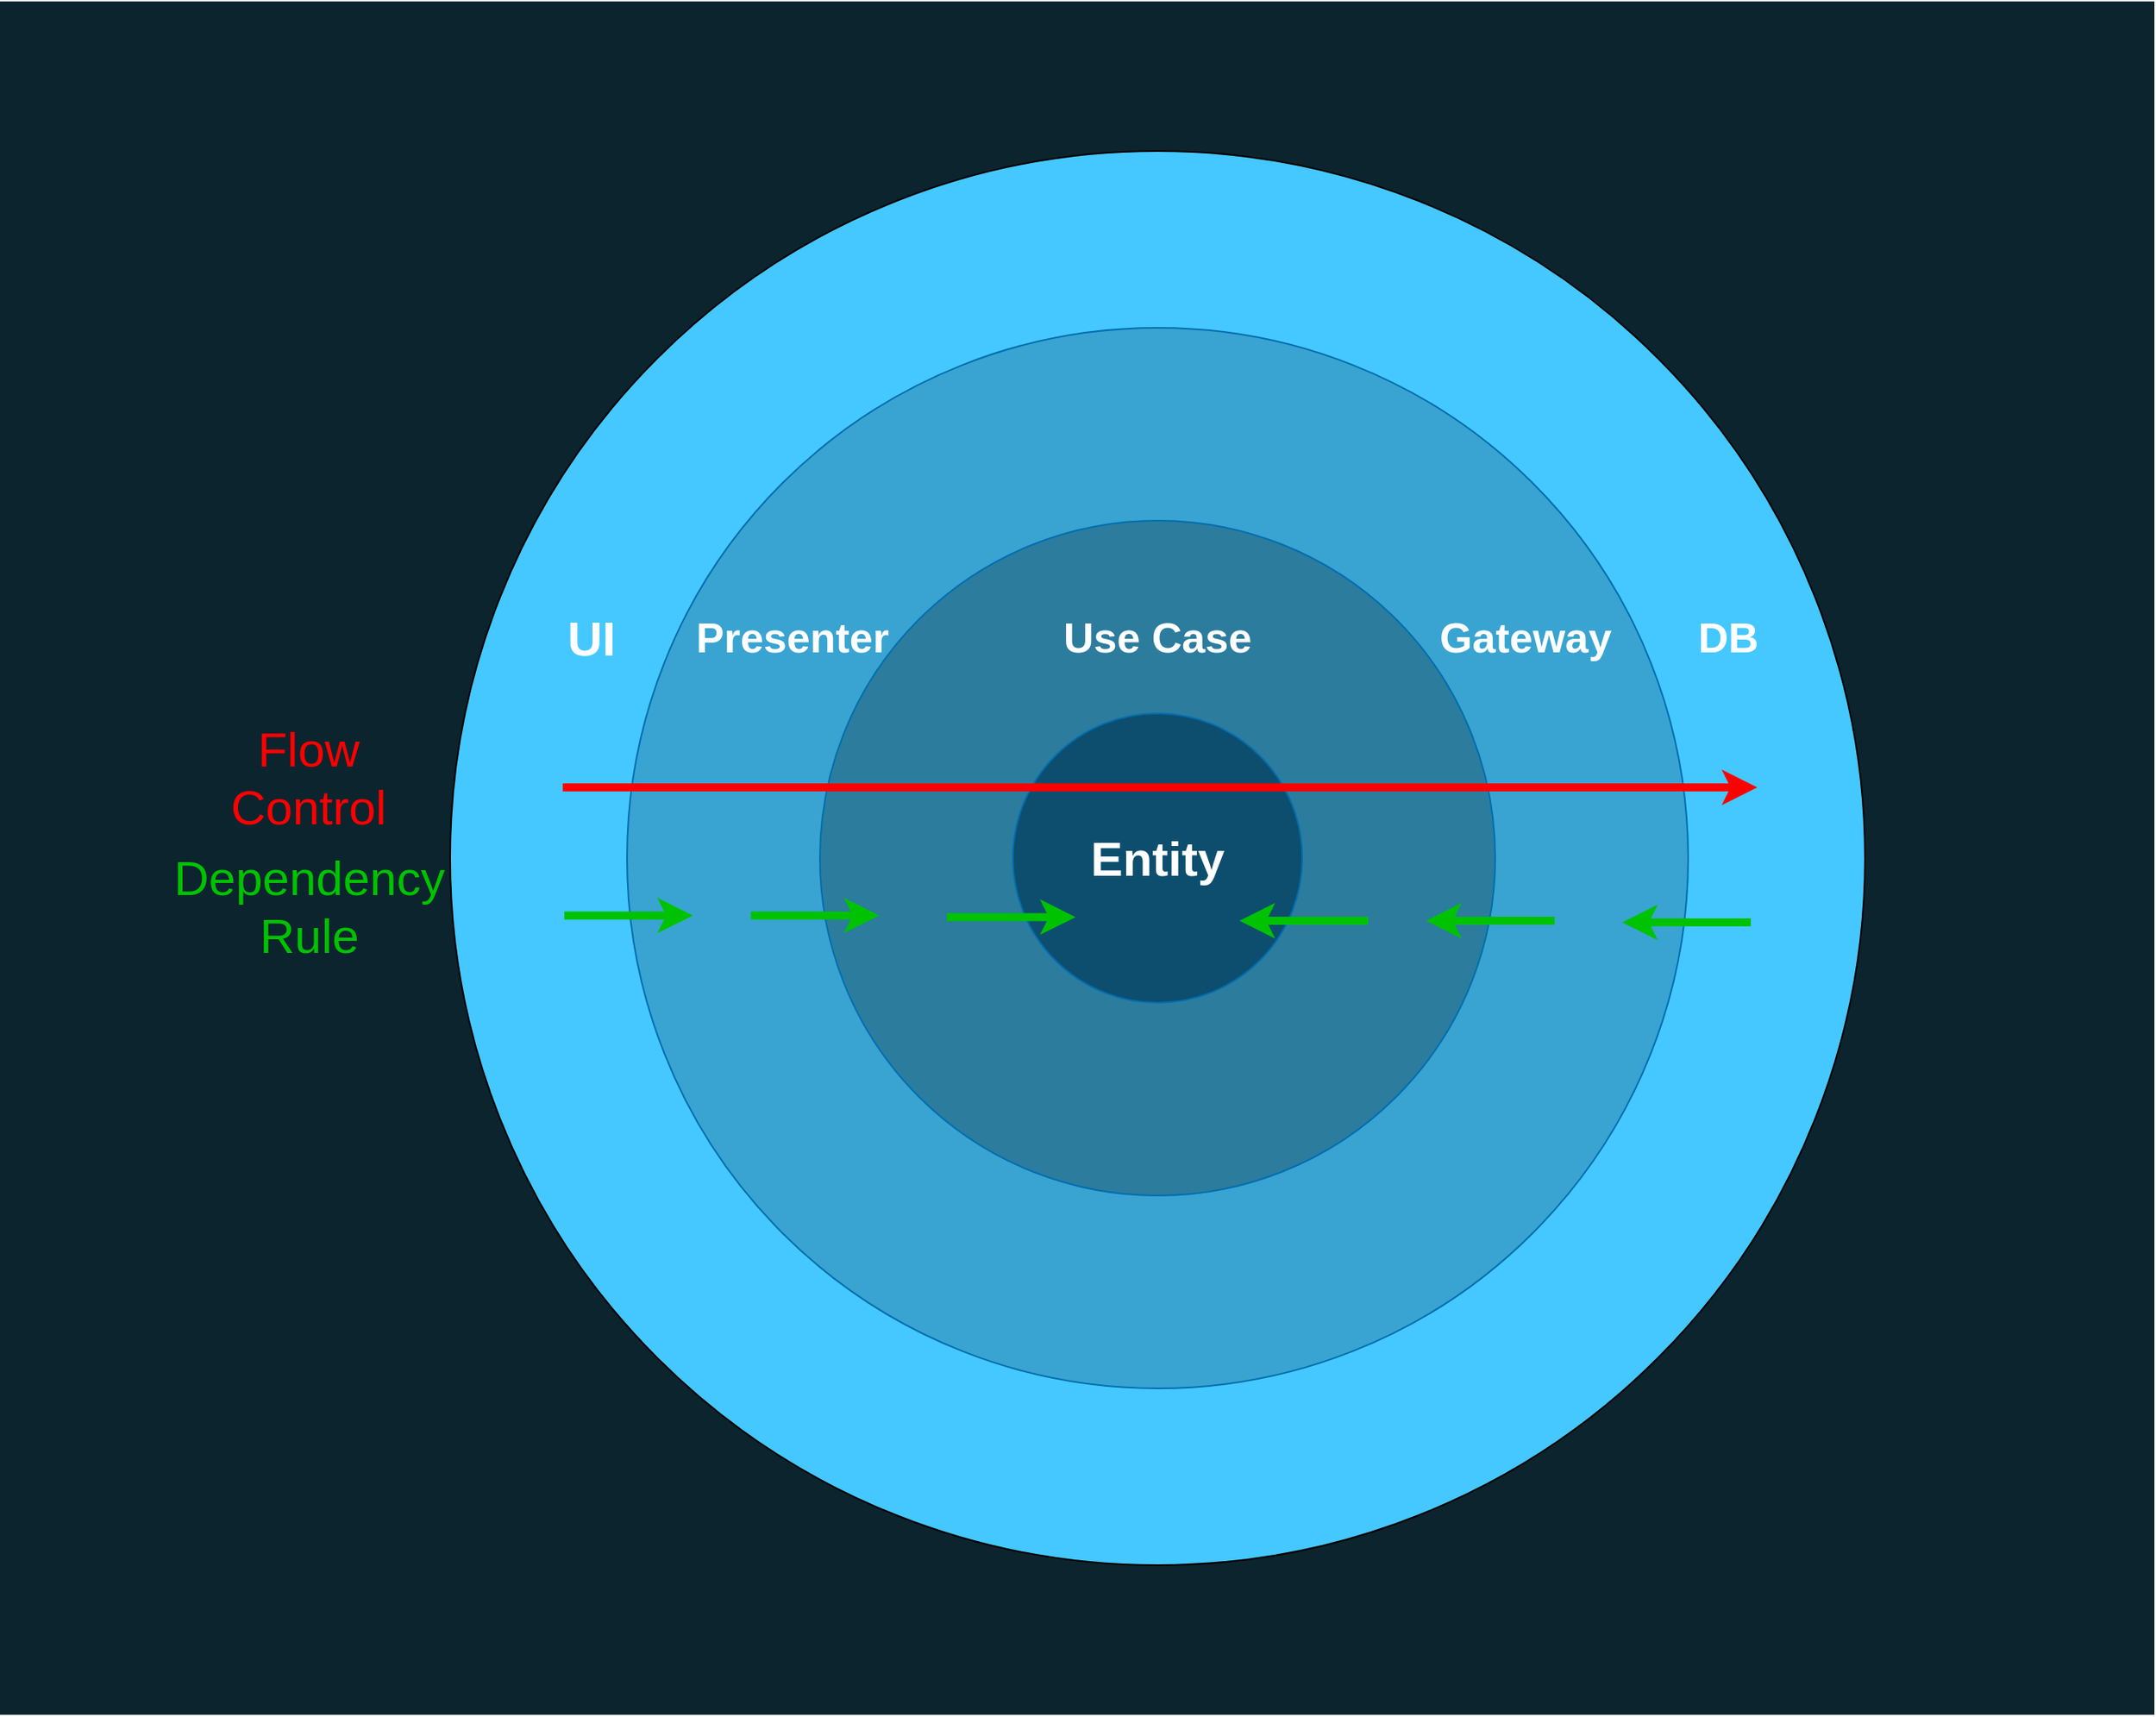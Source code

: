 <mxfile version="13.0.3" type="device"><diagram name="Page-1" id="b5b7bab2-c9e2-2cf4-8b2a-24fd1a2a6d21"><mxGraphModel dx="4377" dy="2265" grid="1" gridSize="10" guides="1" tooltips="1" connect="1" arrows="1" fold="1" page="1" pageScale="1" pageWidth="827" pageHeight="1169" background="#ffffff" math="0" shadow="0"><root><mxCell id="0"/><mxCell id="1" parent="0"/><mxCell id="crDRbli0xWPwZ9U8P9Jx-28" value="" style="rounded=0;whiteSpace=wrap;html=1;fillColor=#0C242E;fontSize=30;fontColor=#FFFFFF;strokeColor=none;" parent="1" vertex="1"><mxGeometry x="-2440" y="-503.12" width="1340" height="1066.25" as="geometry"/></mxCell><mxCell id="crDRbli0xWPwZ9U8P9Jx-9" value="" style="ellipse;whiteSpace=wrap;html=1;aspect=fixed;fillColor=#45C8FF;fontSize=30;labelPosition=center;verticalLabelPosition=top;align=center;verticalAlign=bottom;" parent="1" vertex="1"><mxGeometry x="-2160" y="-410" width="880" height="880" as="geometry"/></mxCell><mxCell id="crDRbli0xWPwZ9U8P9Jx-5" value="" style="ellipse;whiteSpace=wrap;html=1;aspect=fixed;fillColor=#39A4D1;fontSize=30;labelPosition=center;verticalLabelPosition=top;align=center;verticalAlign=bottom;fontStyle=0;strokeColor=#006EAF;fontColor=#ffffff;" parent="1" vertex="1"><mxGeometry x="-2050" y="-300" width="660" height="660" as="geometry"/></mxCell><mxCell id="crDRbli0xWPwZ9U8P9Jx-3" value="" style="ellipse;whiteSpace=wrap;html=1;aspect=fixed;fillColor=#2C7C9E;fontSize=30;labelPosition=center;verticalLabelPosition=top;align=center;verticalAlign=bottom;strokeColor=#006EAF;fontColor=#ffffff;" parent="1" vertex="1"><mxGeometry x="-1930" y="-180" width="420" height="420" as="geometry"/></mxCell><mxCell id="crDRbli0xWPwZ9U8P9Jx-2" value="Entity" style="ellipse;whiteSpace=wrap;html=1;aspect=fixed;fillColor=#0D4E6E;fontSize=30;fontStyle=1;strokeColor=#006EAF;fontColor=#ffffff;" parent="1" vertex="1"><mxGeometry x="-1810" y="-60" width="180" height="180" as="geometry"/></mxCell><mxCell id="crDRbli0xWPwZ9U8P9Jx-4" value="Use Case" style="text;html=1;strokeColor=none;fillColor=none;align=center;verticalAlign=middle;whiteSpace=wrap;rounded=0;fontSize=26;fontStyle=1;fontColor=#FFFFFF;" parent="1" vertex="1"><mxGeometry x="-1805" y="-142" width="170" height="70" as="geometry"/></mxCell><mxCell id="crDRbli0xWPwZ9U8P9Jx-6" value="Presenter" style="text;html=1;strokeColor=none;fillColor=none;align=center;verticalAlign=middle;whiteSpace=wrap;rounded=0;fontSize=26;fontStyle=1;fontColor=#FFFFFF;" parent="1" vertex="1"><mxGeometry x="-2032" y="-147" width="170" height="80" as="geometry"/></mxCell><mxCell id="crDRbli0xWPwZ9U8P9Jx-7" value="Gateway" style="text;html=1;strokeColor=none;fillColor=none;align=center;verticalAlign=middle;whiteSpace=wrap;rounded=0;fontSize=26;fontStyle=1;fontColor=#FFFFFF;" parent="1" vertex="1"><mxGeometry x="-1550" y="-147" width="118" height="80" as="geometry"/></mxCell><mxCell id="crDRbli0xWPwZ9U8P9Jx-10" value="DB" style="text;html=1;strokeColor=none;fillColor=none;align=center;verticalAlign=middle;whiteSpace=wrap;rounded=0;fontSize=26;fontStyle=1;fontColor=#FFFFFF;" parent="1" vertex="1"><mxGeometry x="-1420" y="-132" width="110" height="50" as="geometry"/></mxCell><mxCell id="crDRbli0xWPwZ9U8P9Jx-11" value="UI" style="text;html=1;strokeColor=none;fillColor=none;align=center;verticalAlign=middle;whiteSpace=wrap;rounded=0;fontSize=30;fontStyle=1;fontColor=#FFFFFF;" parent="1" vertex="1"><mxGeometry x="-2112" y="-147" width="80" height="80" as="geometry"/></mxCell><mxCell id="crDRbli0xWPwZ9U8P9Jx-15" value="" style="endArrow=classic;html=1;fontSize=30;endFill=1;strokeWidth=5;strokeColor=#00C200;" parent="1" edge="1"><mxGeometry width="50" height="50" relative="1" as="geometry"><mxPoint x="-1589" y="69" as="sourcePoint"/><mxPoint x="-1669" y="69" as="targetPoint"/></mxGeometry></mxCell><mxCell id="crDRbli0xWPwZ9U8P9Jx-18" value="" style="endArrow=classic;html=1;fontSize=30;endFill=1;strokeWidth=5;strokeColor=#00C200;" parent="1" edge="1"><mxGeometry width="50" height="50" relative="1" as="geometry"><mxPoint x="-1473" y="69" as="sourcePoint"/><mxPoint x="-1553" y="69" as="targetPoint"/></mxGeometry></mxCell><mxCell id="crDRbli0xWPwZ9U8P9Jx-19" value="" style="endArrow=classic;html=1;fontSize=30;endFill=1;strokeWidth=5;strokeColor=#00C200;" parent="1" edge="1"><mxGeometry width="50" height="50" relative="1" as="geometry"><mxPoint x="-1351" y="70" as="sourcePoint"/><mxPoint x="-1431" y="70" as="targetPoint"/></mxGeometry></mxCell><mxCell id="crDRbli0xWPwZ9U8P9Jx-22" value="Dependency Rule" style="text;html=1;strokeColor=none;fillColor=none;align=center;verticalAlign=middle;whiteSpace=wrap;rounded=0;fontSize=30;fontStyle=0;fontColor=#00C200;" parent="1" vertex="1"><mxGeometry x="-2333.5" y="20" width="171" height="80" as="geometry"/></mxCell><mxCell id="crDRbli0xWPwZ9U8P9Jx-25" value="" style="endArrow=classic;html=1;strokeColor=#FF0000;strokeWidth=5;fontSize=30;fontColor=#FFFFFF;endFill=0;startArrow=none;startFill=0;" parent="1" edge="1"><mxGeometry width="50" height="50" relative="1" as="geometry"><mxPoint x="-2090" y="-14" as="sourcePoint"/><mxPoint x="-1347" y="-14" as="targetPoint"/><Array as="points"/></mxGeometry></mxCell><mxCell id="crDRbli0xWPwZ9U8P9Jx-26" value="Flow&lt;br&gt;Control" style="text;html=1;strokeColor=none;fillColor=none;align=center;verticalAlign=middle;whiteSpace=wrap;rounded=0;fontSize=30;fontStyle=0;fontColor=#FF0000;" parent="1" vertex="1"><mxGeometry x="-2313" y="-60" width="130" height="80" as="geometry"/></mxCell><mxCell id="-P-nydZIqb_cbQOScCA5-6" value="" style="endArrow=none;html=1;fontSize=30;endFill=0;strokeWidth=5;strokeColor=#00C200;startArrow=classic;startFill=0;" edge="1" parent="1"><mxGeometry width="50" height="50" relative="1" as="geometry"><mxPoint x="-2009" y="65.71" as="sourcePoint"/><mxPoint x="-2089" y="65.71" as="targetPoint"/></mxGeometry></mxCell><mxCell id="-P-nydZIqb_cbQOScCA5-7" value="" style="endArrow=none;html=1;fontSize=30;endFill=0;strokeWidth=5;strokeColor=#00C200;startArrow=classic;startFill=0;" edge="1" parent="1"><mxGeometry width="50" height="50" relative="1" as="geometry"><mxPoint x="-1893" y="65.71" as="sourcePoint"/><mxPoint x="-1973" y="65.71" as="targetPoint"/></mxGeometry></mxCell><mxCell id="-P-nydZIqb_cbQOScCA5-8" value="" style="endArrow=none;html=1;fontSize=30;endFill=0;strokeWidth=5;strokeColor=#00C200;startArrow=classic;startFill=0;" edge="1" parent="1"><mxGeometry width="50" height="50" relative="1" as="geometry"><mxPoint x="-1771" y="66.71" as="sourcePoint"/><mxPoint x="-1851" y="66.71" as="targetPoint"/></mxGeometry></mxCell></root></mxGraphModel></diagram></mxfile>